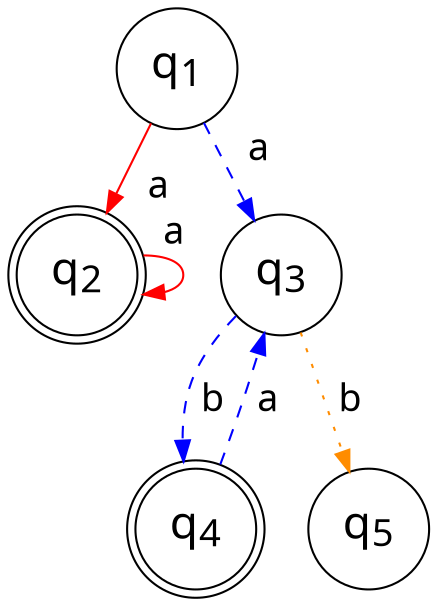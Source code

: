 digraph g {
	rankdir=TD;
	size="8,5"

	node [fontname="Arial:bold" fontsize=22];
	edge [fontname="Helvetica:bold" fontsize=18];

	node [shape = doublecircle];
		q2 [label=<q<SUB>2</SUB>>];
		q4 [label=<q<SUB>4</SUB>>];
	node [color = black shape = circle];
		q1 [label=<q<SUB>1</SUB>>];
		q3 [label=<q<SUB>3</SUB>>];
		q5 [label=<q<SUB>5</SUB>>];

	edge [color = red]
	q1 -> q2 [xlabel = "  a  "];
	q2 -> q2 [xlabel = "  a  "];

	edge [color = blue style="dashed"]
	q1 -> q3 [xlabel = "  a  "];
	q3 -> q4 [label = " b "];
	q4 -> q3 [label = " a "];

	edge [color = darkorange style="dotted"]
	q3 -> q5 [label = " b "]
}